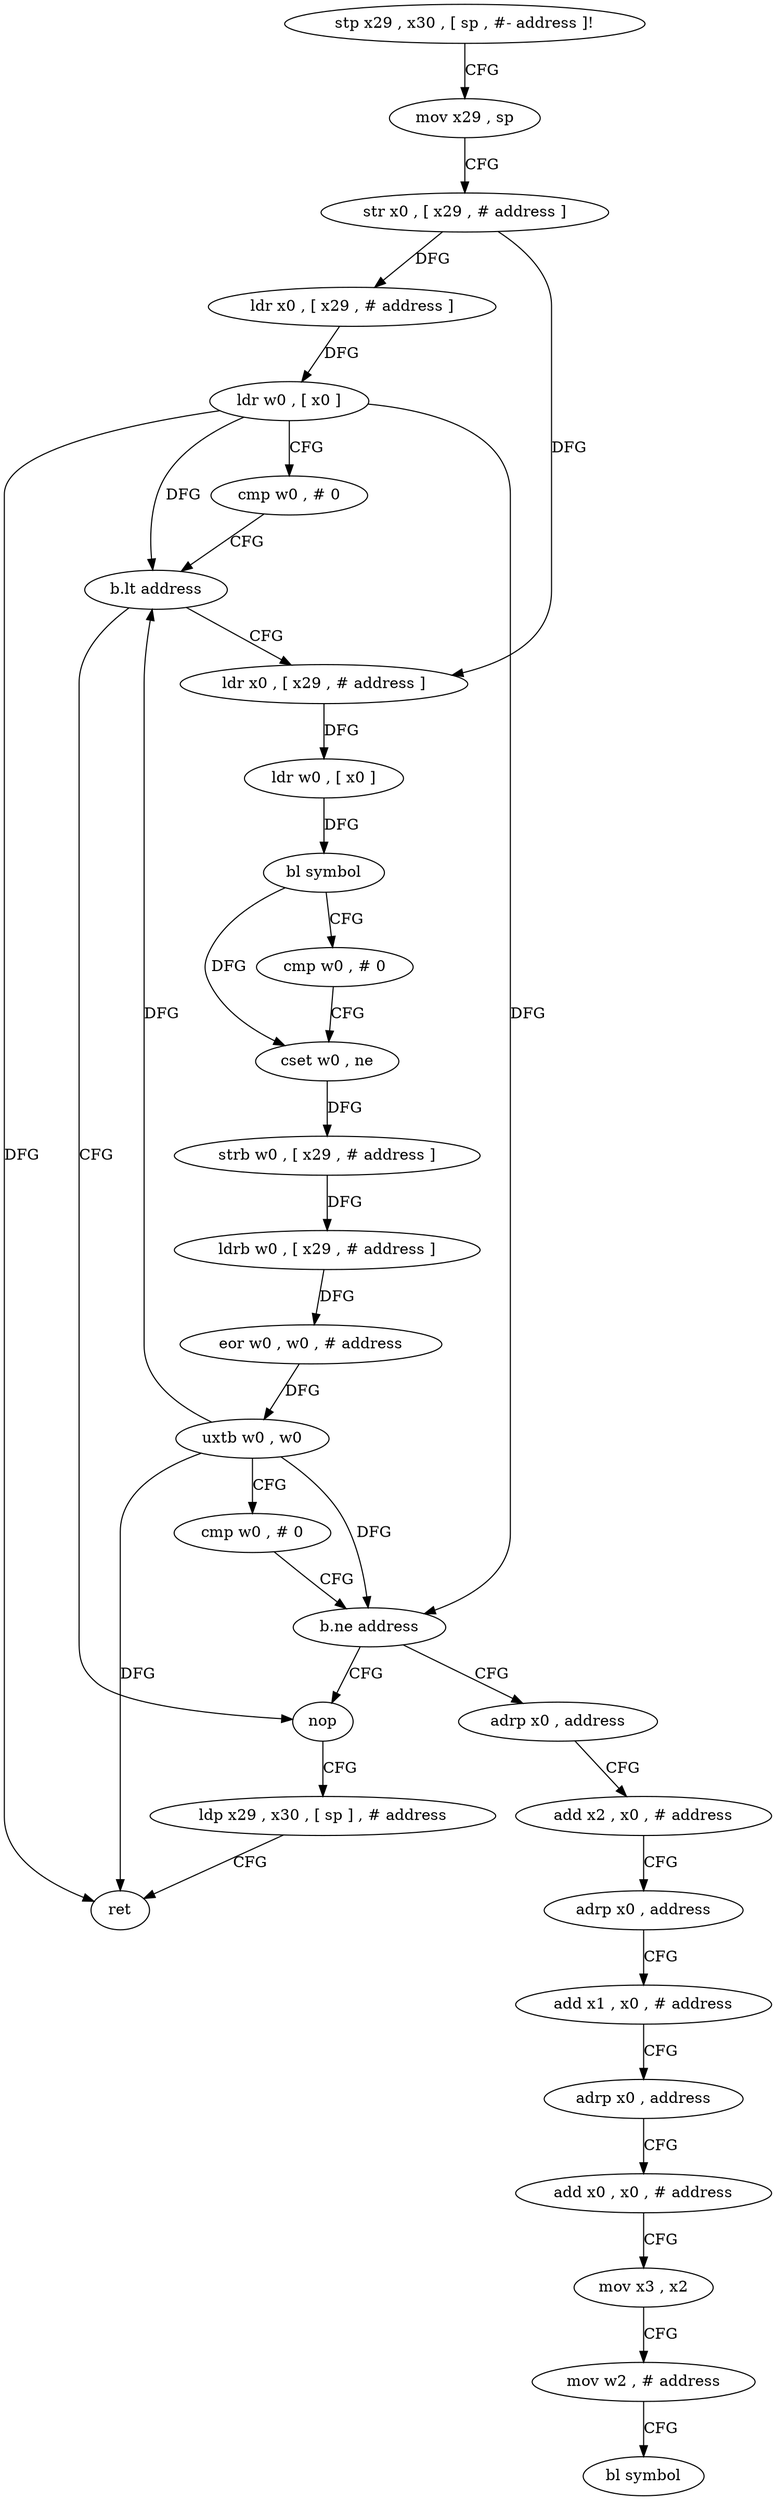 digraph "func" {
"4521500" [label = "stp x29 , x30 , [ sp , #- address ]!" ]
"4521504" [label = "mov x29 , sp" ]
"4521508" [label = "str x0 , [ x29 , # address ]" ]
"4521512" [label = "ldr x0 , [ x29 , # address ]" ]
"4521516" [label = "ldr w0 , [ x0 ]" ]
"4521520" [label = "cmp w0 , # 0" ]
"4521524" [label = "b.lt address" ]
"4521608" [label = "nop" ]
"4521528" [label = "ldr x0 , [ x29 , # address ]" ]
"4521612" [label = "ldp x29 , x30 , [ sp ] , # address" ]
"4521616" [label = "ret" ]
"4521532" [label = "ldr w0 , [ x0 ]" ]
"4521536" [label = "bl symbol" ]
"4521540" [label = "cmp w0 , # 0" ]
"4521544" [label = "cset w0 , ne" ]
"4521548" [label = "strb w0 , [ x29 , # address ]" ]
"4521552" [label = "ldrb w0 , [ x29 , # address ]" ]
"4521556" [label = "eor w0 , w0 , # address" ]
"4521560" [label = "uxtb w0 , w0" ]
"4521564" [label = "cmp w0 , # 0" ]
"4521568" [label = "b.ne address" ]
"4521572" [label = "adrp x0 , address" ]
"4521576" [label = "add x2 , x0 , # address" ]
"4521580" [label = "adrp x0 , address" ]
"4521584" [label = "add x1 , x0 , # address" ]
"4521588" [label = "adrp x0 , address" ]
"4521592" [label = "add x0 , x0 , # address" ]
"4521596" [label = "mov x3 , x2" ]
"4521600" [label = "mov w2 , # address" ]
"4521604" [label = "bl symbol" ]
"4521500" -> "4521504" [ label = "CFG" ]
"4521504" -> "4521508" [ label = "CFG" ]
"4521508" -> "4521512" [ label = "DFG" ]
"4521508" -> "4521528" [ label = "DFG" ]
"4521512" -> "4521516" [ label = "DFG" ]
"4521516" -> "4521520" [ label = "CFG" ]
"4521516" -> "4521524" [ label = "DFG" ]
"4521516" -> "4521616" [ label = "DFG" ]
"4521516" -> "4521568" [ label = "DFG" ]
"4521520" -> "4521524" [ label = "CFG" ]
"4521524" -> "4521608" [ label = "CFG" ]
"4521524" -> "4521528" [ label = "CFG" ]
"4521608" -> "4521612" [ label = "CFG" ]
"4521528" -> "4521532" [ label = "DFG" ]
"4521612" -> "4521616" [ label = "CFG" ]
"4521532" -> "4521536" [ label = "DFG" ]
"4521536" -> "4521540" [ label = "CFG" ]
"4521536" -> "4521544" [ label = "DFG" ]
"4521540" -> "4521544" [ label = "CFG" ]
"4521544" -> "4521548" [ label = "DFG" ]
"4521548" -> "4521552" [ label = "DFG" ]
"4521552" -> "4521556" [ label = "DFG" ]
"4521556" -> "4521560" [ label = "DFG" ]
"4521560" -> "4521564" [ label = "CFG" ]
"4521560" -> "4521524" [ label = "DFG" ]
"4521560" -> "4521616" [ label = "DFG" ]
"4521560" -> "4521568" [ label = "DFG" ]
"4521564" -> "4521568" [ label = "CFG" ]
"4521568" -> "4521608" [ label = "CFG" ]
"4521568" -> "4521572" [ label = "CFG" ]
"4521572" -> "4521576" [ label = "CFG" ]
"4521576" -> "4521580" [ label = "CFG" ]
"4521580" -> "4521584" [ label = "CFG" ]
"4521584" -> "4521588" [ label = "CFG" ]
"4521588" -> "4521592" [ label = "CFG" ]
"4521592" -> "4521596" [ label = "CFG" ]
"4521596" -> "4521600" [ label = "CFG" ]
"4521600" -> "4521604" [ label = "CFG" ]
}
